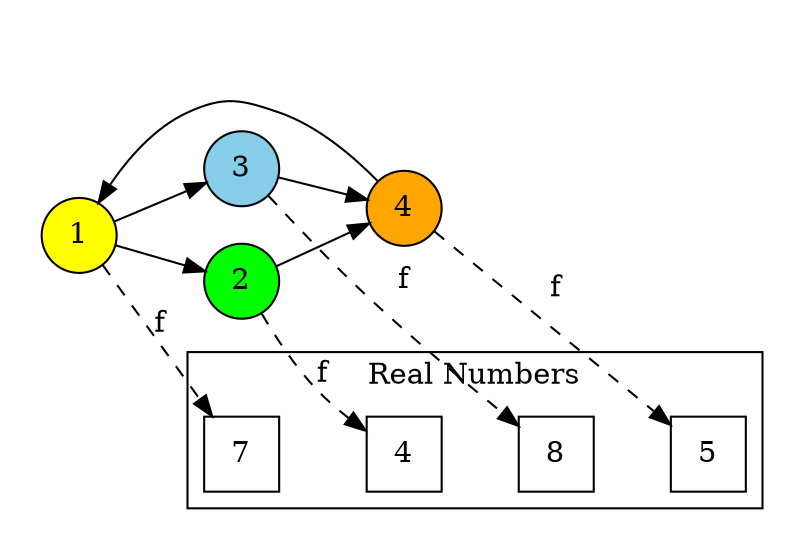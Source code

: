 digraph G {
    rankdir="LR";
    subgraph cluster_graph{
        label="G(V, E)";
        style="invisible";
        1 -> 2;
        1 -> 3;
        2 -> 4;
        3 -> 4;
        4 -> 1;
        1 [style="filled", fillcolor="yellow", shape="circle"];
        2 [style="filled", fillcolor="green", shape="circle"];
        3 [style="filled", fillcolor="skyblue", shape="circle"];
        4 [style="filled", fillcolor="orange", shape="circle"];
    }

    1 -> f1 [label="f", style="dashed"];
    2 -> f2 [label="f", style="dashed"];
    3 -> f3 [label="f", style="dashed"];
    4 -> f4 [label="f", style="dashed"];

    subgraph cluster_fvals {
        label="Real Numbers";
        f1 -> f2 -> f3 -> f4 [arrowhead="none", style="invisible"];   
        f1 [label="7", shape="square"];
        f2 [label="4", shape="square"];
        f3 [label="8", shape="square"];
        f4 [label="5", shape="square"];
    }
}
